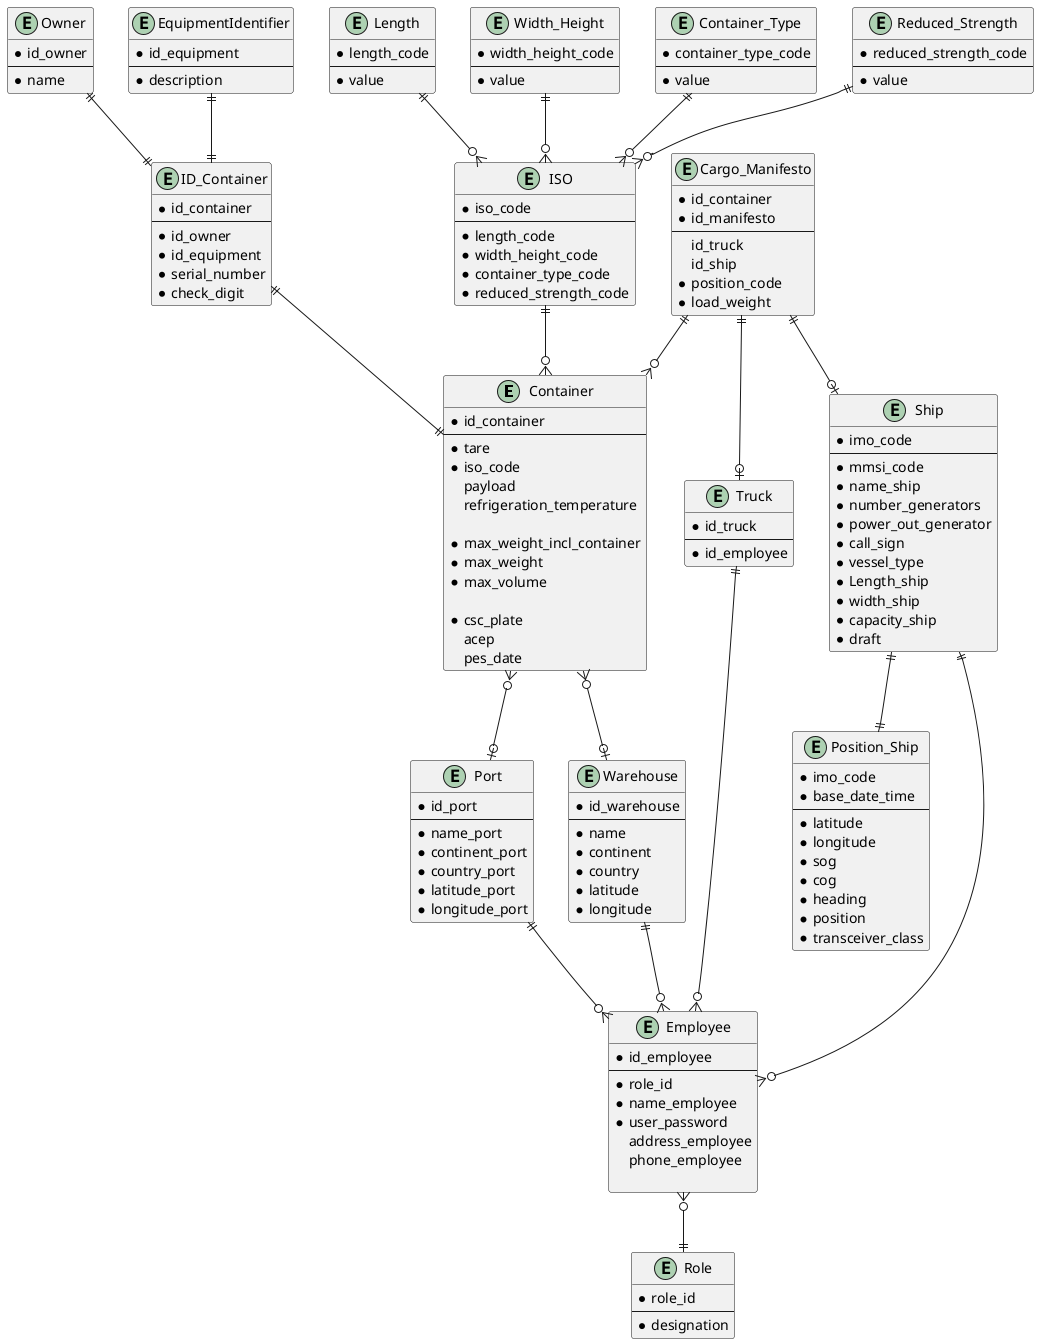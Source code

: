 @startuml

entity Container {
* id_container
--
* tare
* iso_code
payload
refrigeration_temperature

* max_weight_incl_container
* max_weight
* max_volume

*csc_plate
acep
pes_date
}

entity Owner {
* id_owner
--
* name
}

entity ID_Container {
* id_container
--
* id_owner
* id_equipment
* serial_number
* check_digit
}

entity EquipmentIdentifier {
* id_equipment
--
* description
}

entity ISO {
* iso_code
--
* length_code
* width_height_code
* container_type_code
* reduced_strength_code
}

entity Length {
* length_code
--
* value
}

entity Width_Height {
* width_height_code
--
* value
}

entity Container_Type {
* container_type_code
--
* value
}

entity Reduced_Strength {
* reduced_strength_code
--
* value
}

entity Cargo_Manifesto {
* id_container
* id_manifesto
--
 id_truck
 id_ship
* position_code
* load_weight
}

entity Truck {
* id_truck
--
* id_employee
}

entity Ship {
* imo_code
--
* mmsi_code
* name_ship
* number_generators
* power_out_generator
* call_sign
* vessel_type
* Length_ship
* width_ship
* capacity_ship
* draft
}

entity Position_Ship {
* imo_code
* base_date_time
--
* latitude
* longitude
* sog
* cog
* heading
* position
* transceiver_class
}

entity Port {
* id_port
--
* name_port
* continent_port
* country_port
* latitude_port
* longitude_port
}

entity Warehouse {
* id_warehouse
--
* name
* continent
* country
* latitude
* longitude
}

entity Employee{
* id_employee
--
* role_id
* name_employee
* user_password
 address_employee
 phone_employee

}

entity Role {
* role_id
--
* designation
}


Length ||--o{ ISO
Width_Height ||--o{ ISO
Container_Type ||--o{ ISO
Reduced_Strength ||--o{ ISO

Owner ||--|| ID_Container
EquipmentIdentifier ||--|| ID_Container

ID_Container ||--|| Container
ISO ||--o{ Container
Cargo_Manifesto ||--o{ Container
Cargo_Manifesto ||--o| Ship
Cargo_Manifesto ||--o| Truck
Ship ||--|| Position_Ship

Container }o--o| Warehouse
Container }o--o| Port

Truck ||--o{ Employee
Ship ||--o{ Employee
Warehouse ||--o{ Employee
Port ||--o{ Employee
Employee }o--|| Role

@enduml